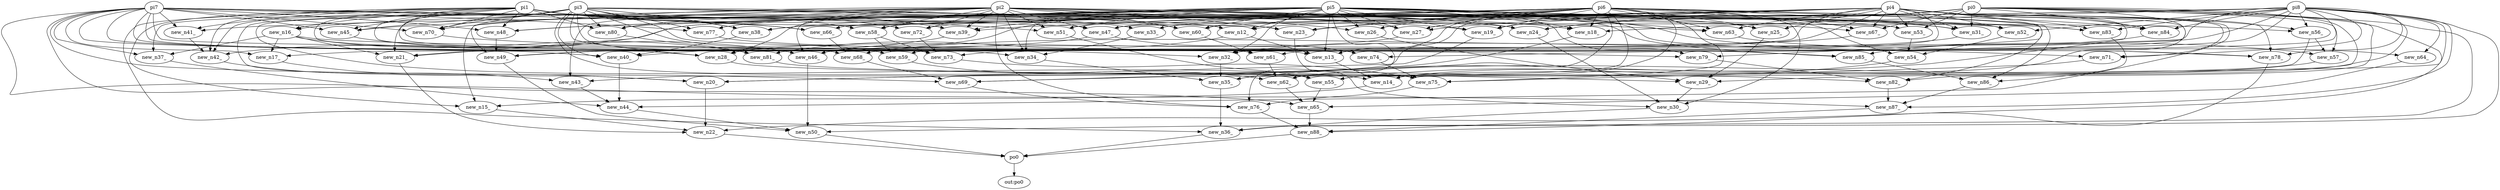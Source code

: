 strict digraph "g" {
pi5;
new_n12_;
pi3;
pi4;
new_n13_;
pi7;
pi6;
pi8;
new_n14_;
new_n15_;
pi1;
pi2;
new_n16_;
new_n17_;
new_n18_;
new_n19_;
new_n20_;
new_n21_;
new_n22_;
pi0;
new_n23_;
new_n24_;
new_n25_;
new_n26_;
new_n27_;
new_n28_;
new_n29_;
new_n30_;
new_n31_;
new_n32_;
new_n33_;
new_n34_;
new_n35_;
new_n36_;
new_n37_;
new_n38_;
new_n39_;
new_n40_;
new_n41_;
new_n42_;
new_n43_;
new_n44_;
new_n45_;
new_n46_;
new_n47_;
new_n48_;
new_n49_;
new_n50_;
new_n51_;
new_n52_;
new_n53_;
new_n54_;
new_n55_;
new_n56_;
new_n57_;
new_n58_;
new_n59_;
new_n60_;
new_n61_;
new_n62_;
new_n63_;
new_n64_;
new_n65_;
new_n66_;
new_n67_;
new_n68_;
new_n69_;
new_n70_;
new_n71_;
new_n72_;
new_n73_;
new_n74_;
new_n75_;
new_n76_;
new_n77_;
new_n78_;
new_n79_;
new_n80_;
new_n81_;
new_n82_;
new_n83_;
new_n84_;
new_n85_;
new_n86_;
new_n87_;
new_n88_;
po0;
"out:po0";
pi5 -> new_n12_;
pi5 -> new_n13_;
pi5 -> new_n18_;
pi5 -> new_n19_;
pi5 -> new_n21_;
pi5 -> new_n25_;
pi5 -> new_n26_;
pi5 -> new_n27_;
pi5 -> new_n32_;
pi5 -> new_n34_;
pi5 -> new_n38_;
pi5 -> new_n39_;
pi5 -> new_n42_;
pi5 -> new_n46_;
pi5 -> new_n48_;
pi5 -> new_n51_;
pi5 -> new_n52_;
pi5 -> new_n57_;
pi5 -> new_n60_;
pi5 -> new_n63_;
pi5 -> new_n76_;
pi5 -> new_n78_;
pi5 -> new_n79_;
pi5 -> new_n80_;
pi5 -> new_n83_;
pi5 -> new_n85_;
new_n12_ -> new_n13_;
new_n12_ -> new_n81_;
pi3 -> new_n12_;
pi3 -> new_n14_;
pi3 -> new_n20_;
pi3 -> new_n21_;
pi3 -> new_n24_;
pi3 -> new_n28_;
pi3 -> new_n31_;
pi3 -> new_n37_;
pi3 -> new_n38_;
pi3 -> new_n40_;
pi3 -> new_n42_;
pi3 -> new_n45_;
pi3 -> new_n49_;
pi3 -> new_n55_;
pi3 -> new_n59_;
pi3 -> new_n60_;
pi3 -> new_n63_;
pi3 -> new_n68_;
pi3 -> new_n70_;
pi3 -> new_n77_;
pi3 -> new_n80_;
pi3 -> new_n83_;
pi3 -> new_n85_;
pi4 -> new_n12_;
pi4 -> new_n14_;
pi4 -> new_n19_;
pi4 -> new_n21_;
pi4 -> new_n24_;
pi4 -> new_n25_;
pi4 -> new_n27_;
pi4 -> new_n31_;
pi4 -> new_n35_;
pi4 -> new_n44_;
pi4 -> new_n46_;
pi4 -> new_n47_;
pi4 -> new_n48_;
pi4 -> new_n52_;
pi4 -> new_n53_;
pi4 -> new_n56_;
pi4 -> new_n59_;
pi4 -> new_n60_;
pi4 -> new_n63_;
pi4 -> new_n66_;
pi4 -> new_n67_;
pi4 -> new_n71_;
pi4 -> new_n78_;
pi4 -> new_n79_;
pi4 -> new_n83_;
pi4 -> new_n84_;
new_n13_ -> new_n14_;
pi7 -> new_n13_;
pi7 -> new_n17_;
pi7 -> new_n23_;
pi7 -> new_n28_;
pi7 -> new_n34_;
pi7 -> new_n37_;
pi7 -> new_n40_;
pi7 -> new_n41_;
pi7 -> new_n45_;
pi7 -> new_n47_;
pi7 -> new_n48_;
pi7 -> new_n65_;
pi7 -> new_n66_;
pi7 -> new_n67_;
pi7 -> new_n69_;
pi7 -> new_n70_;
pi7 -> new_n73_;
pi7 -> new_n77_;
pi7 -> new_n87_;
pi6 -> new_n13_;
pi6 -> new_n18_;
pi6 -> new_n19_;
pi6 -> new_n23_;
pi6 -> new_n25_;
pi6 -> new_n26_;
pi6 -> new_n27_;
pi6 -> new_n30_;
pi6 -> new_n31_;
pi6 -> new_n35_;
pi6 -> new_n38_;
pi6 -> new_n43_;
pi6 -> new_n45_;
pi6 -> new_n47_;
pi6 -> new_n51_;
pi6 -> new_n54_;
pi6 -> new_n62_;
pi6 -> new_n63_;
pi6 -> new_n66_;
pi6 -> new_n67_;
pi6 -> new_n69_;
pi6 -> new_n75_;
pi6 -> new_n77_;
pi6 -> new_n82_;
pi6 -> new_n84_;
pi6 -> new_n86_;
pi8 -> new_n14_;
pi8 -> new_n17_;
pi8 -> new_n18_;
pi8 -> new_n36_;
pi8 -> new_n39_;
pi8 -> new_n41_;
pi8 -> new_n49_;
pi8 -> new_n52_;
pi8 -> new_n55_;
pi8 -> new_n56_;
pi8 -> new_n64_;
pi8 -> new_n71_;
pi8 -> new_n73_;
pi8 -> new_n74_;
pi8 -> new_n78_;
pi8 -> new_n83_;
pi8 -> new_n84_;
pi8 -> new_n87_;
new_n14_ -> new_n15_;
new_n15_ -> new_n22_;
pi1 -> new_n15_;
pi1 -> new_n16_;
pi1 -> new_n19_;
pi1 -> new_n32_;
pi1 -> new_n33_;
pi1 -> new_n36_;
pi1 -> new_n38_;
pi1 -> new_n39_;
pi1 -> new_n41_;
pi1 -> new_n42_;
pi1 -> new_n45_;
pi1 -> new_n48_;
pi1 -> new_n51_;
pi1 -> new_n53_;
pi1 -> new_n56_;
pi1 -> new_n58_;
pi1 -> new_n61_;
pi1 -> new_n66_;
pi1 -> new_n70_;
pi1 -> new_n72_;
pi1 -> new_n74_;
pi1 -> new_n80_;
pi2 -> new_n15_;
pi2 -> new_n16_;
pi2 -> new_n18_;
pi2 -> new_n23_;
pi2 -> new_n24_;
pi2 -> new_n26_;
pi2 -> new_n27_;
pi2 -> new_n28_;
pi2 -> new_n34_;
pi2 -> new_n39_;
pi2 -> new_n43_;
pi2 -> new_n46_;
pi2 -> new_n47_;
pi2 -> new_n51_;
pi2 -> new_n52_;
pi2 -> new_n53_;
pi2 -> new_n58_;
pi2 -> new_n60_;
pi2 -> new_n70_;
pi2 -> new_n72_;
pi2 -> new_n76_;
pi2 -> new_n80_;
new_n16_ -> new_n17_;
new_n16_ -> new_n21_;
new_n16_ -> new_n37_;
new_n16_ -> new_n79_;
new_n16_ -> new_n81_;
new_n17_ -> new_n20_;
new_n18_ -> new_n20_;
new_n19_ -> new_n20_;
new_n20_ -> new_n22_;
new_n21_ -> new_n22_;
new_n22_ -> po0;
pi0 -> new_n22_;
pi0 -> new_n23_;
pi0 -> new_n24_;
pi0 -> new_n29_;
pi0 -> new_n31_;
pi0 -> new_n33_;
pi0 -> new_n50_;
pi0 -> new_n53_;
pi0 -> new_n57_;
pi0 -> new_n58_;
pi0 -> new_n61_;
pi0 -> new_n67_;
pi0 -> new_n72_;
pi0 -> new_n82_;
pi0 -> new_n84_;
new_n23_ -> new_n30_;
new_n24_ -> new_n30_;
new_n25_ -> new_n29_;
new_n26_ -> new_n29_;
new_n27_ -> new_n28_;
new_n28_ -> new_n29_;
new_n29_ -> new_n30_;
new_n30_ -> new_n36_;
new_n31_ -> new_n32_;
new_n32_ -> new_n35_;
new_n33_ -> new_n34_;
new_n34_ -> new_n35_;
new_n35_ -> new_n36_;
new_n36_ -> po0;
new_n37_ -> new_n44_;
new_n38_ -> new_n40_;
new_n39_ -> new_n40_;
new_n40_ -> new_n44_;
new_n41_ -> new_n42_;
new_n42_ -> new_n43_;
new_n43_ -> new_n44_;
new_n44_ -> new_n50_;
new_n45_ -> new_n46_;
new_n46_ -> new_n50_;
new_n47_ -> new_n49_;
new_n47_ -> new_n74_;
new_n48_ -> new_n49_;
new_n49_ -> new_n50_;
new_n50_ -> po0;
new_n51_ -> new_n55_;
new_n52_ -> new_n54_;
new_n53_ -> new_n54_;
new_n54_ -> new_n55_;
new_n55_ -> new_n65_;
new_n56_ -> new_n57_;
new_n56_ -> new_n69_;
new_n57_ -> new_n62_;
new_n58_ -> new_n59_;
new_n58_ -> new_n73_;
new_n59_ -> new_n62_;
new_n60_ -> new_n61_;
new_n61_ -> new_n62_;
new_n62_ -> new_n65_;
new_n63_ -> new_n64_;
new_n64_ -> new_n65_;
new_n65_ -> new_n88_;
new_n66_ -> new_n68_;
new_n67_ -> new_n68_;
new_n68_ -> new_n69_;
new_n69_ -> new_n76_;
new_n70_ -> new_n71_;
new_n71_ -> new_n75_;
new_n72_ -> new_n73_;
new_n73_ -> new_n75_;
new_n74_ -> new_n75_;
new_n75_ -> new_n76_;
new_n76_ -> new_n88_;
new_n77_ -> new_n78_;
new_n78_ -> new_n88_;
new_n79_ -> new_n82_;
new_n80_ -> new_n81_;
new_n81_ -> new_n82_;
new_n82_ -> new_n87_;
new_n83_ -> new_n86_;
new_n84_ -> new_n85_;
new_n85_ -> new_n86_;
new_n86_ -> new_n87_;
new_n87_ -> new_n88_;
new_n88_ -> po0;
po0 -> "out:po0";
}
